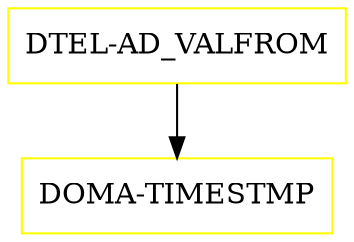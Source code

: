 digraph G {
  "DTEL-AD_VALFROM" [shape=box,color=yellow];
  "DOMA-TIMESTMP" [shape=box,color=yellow,URL="./DOMA_TIMESTMP.html"];
  "DTEL-AD_VALFROM" -> "DOMA-TIMESTMP";
}
